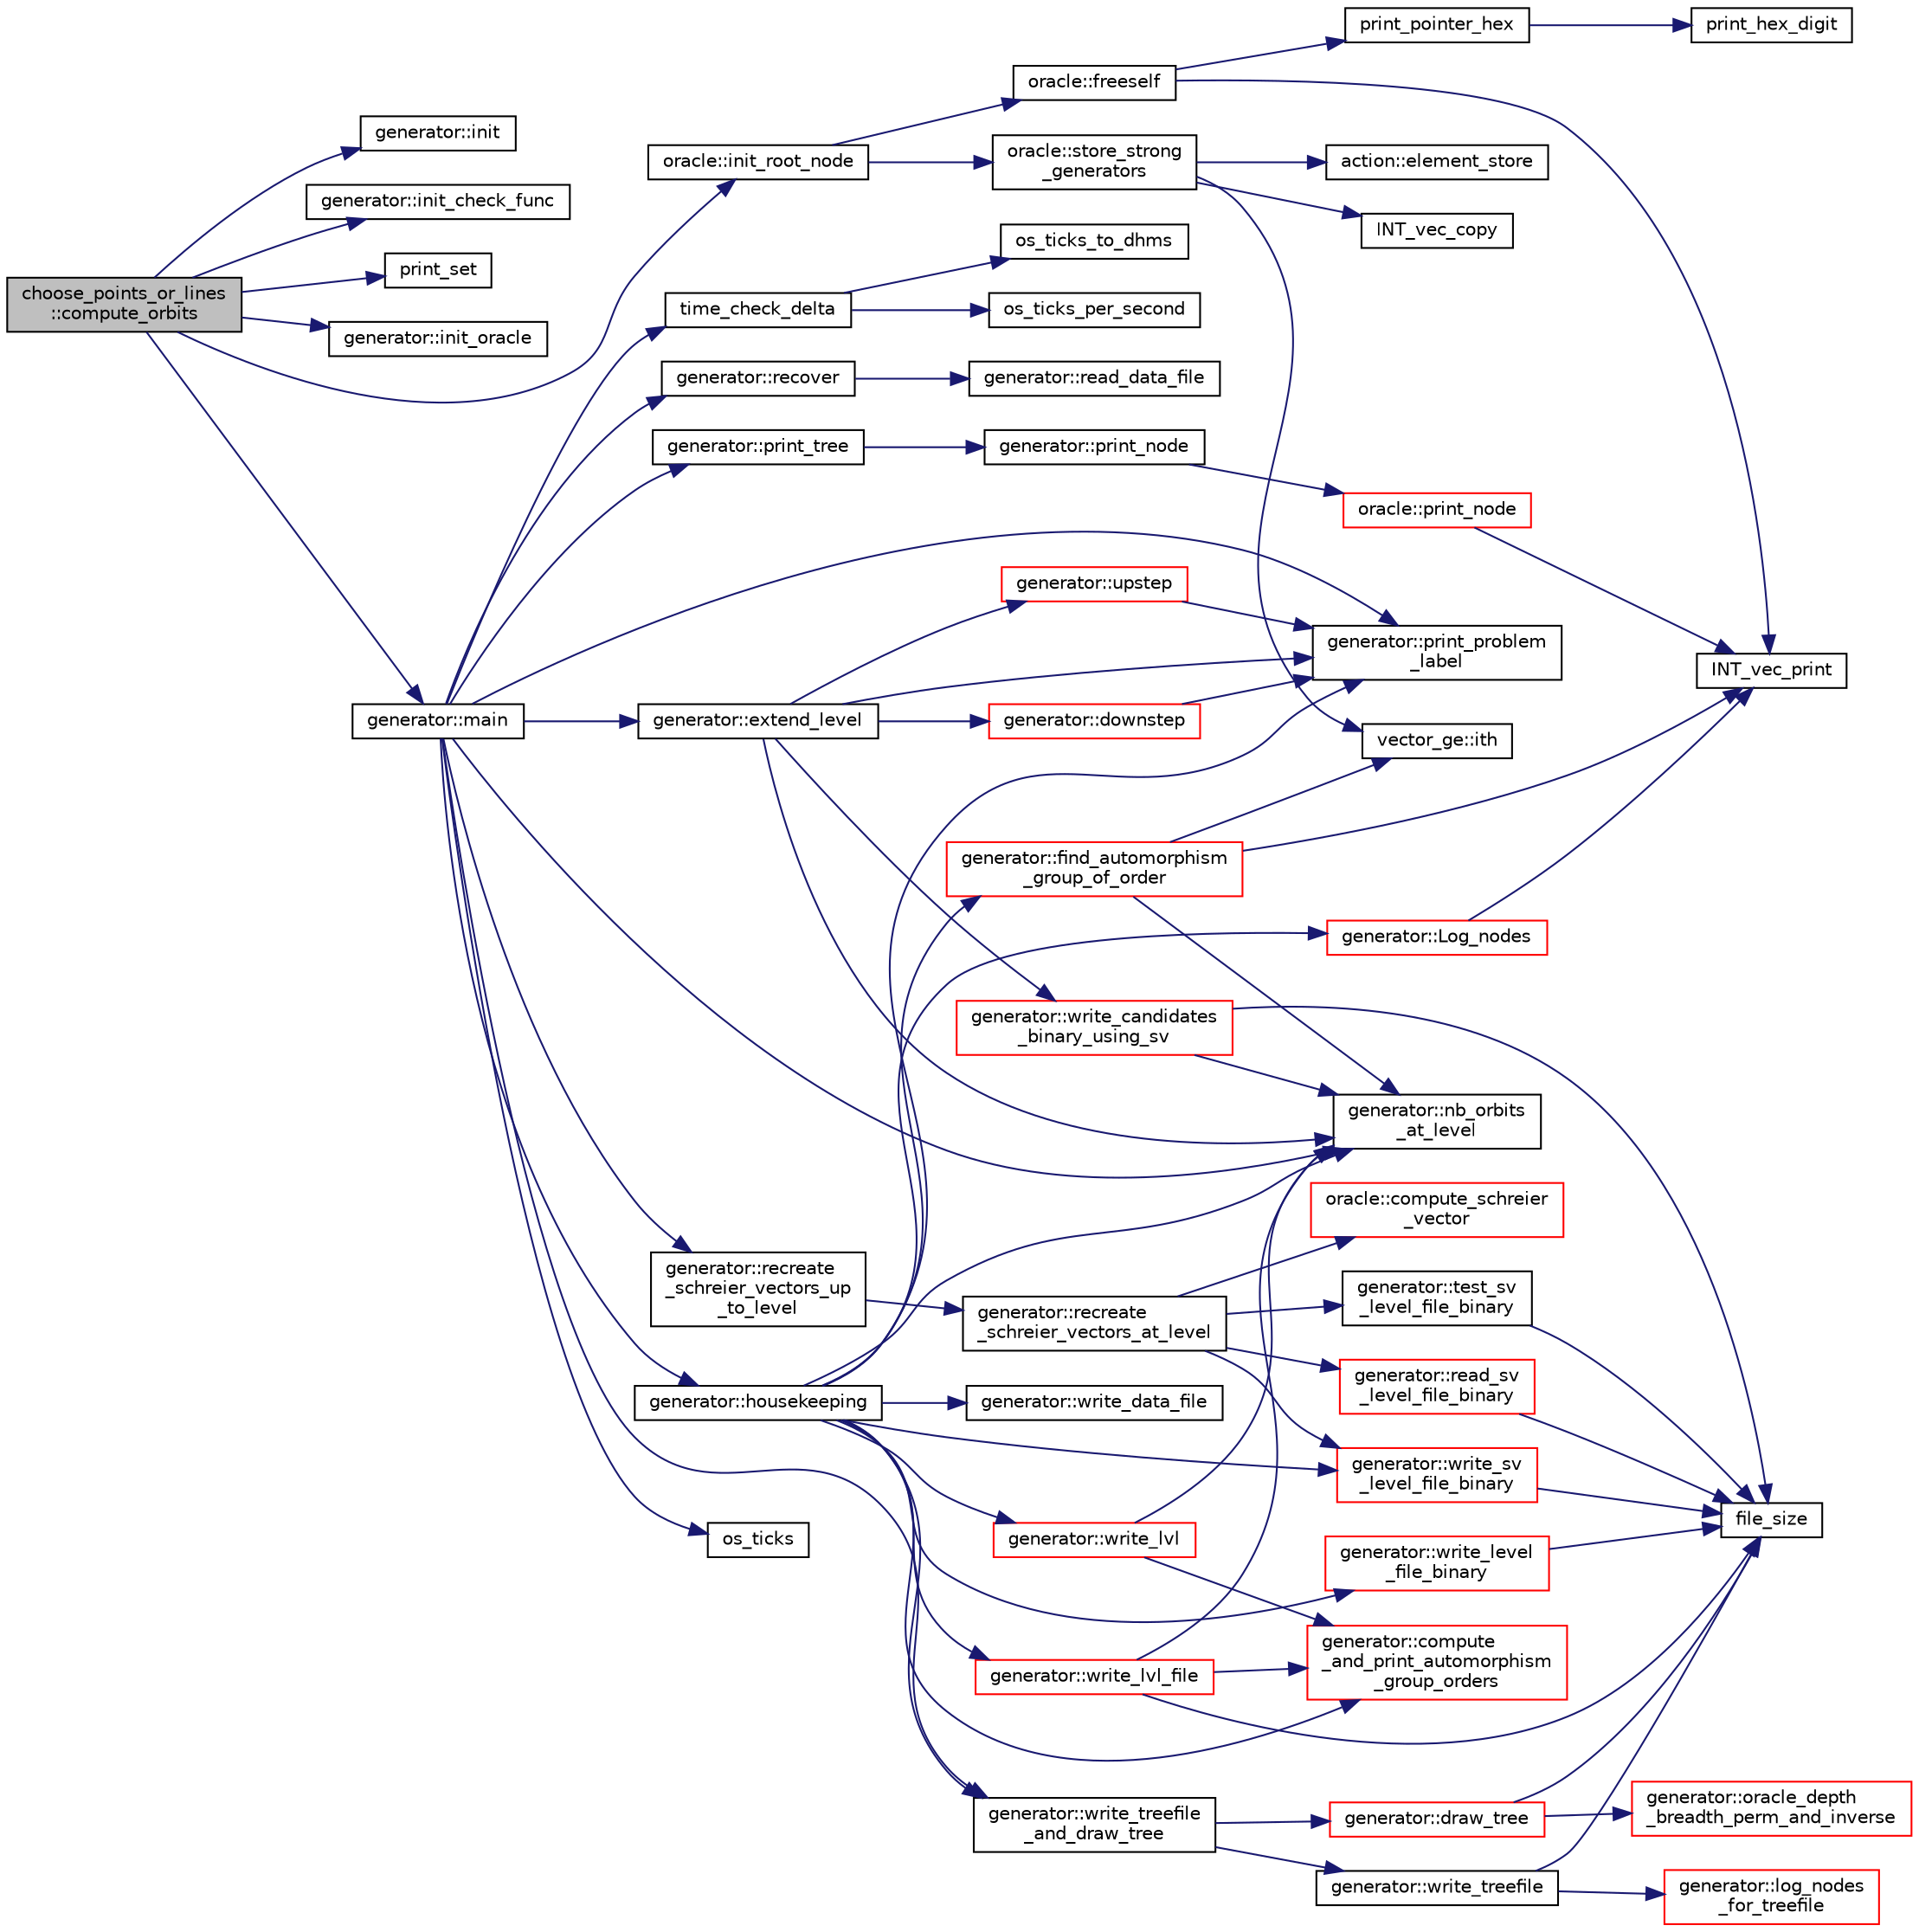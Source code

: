 digraph "choose_points_or_lines::compute_orbits"
{
  edge [fontname="Helvetica",fontsize="10",labelfontname="Helvetica",labelfontsize="10"];
  node [fontname="Helvetica",fontsize="10",shape=record];
  rankdir="LR";
  Node118 [label="choose_points_or_lines\l::compute_orbits",height=0.2,width=0.4,color="black", fillcolor="grey75", style="filled", fontcolor="black"];
  Node118 -> Node119 [color="midnightblue",fontsize="10",style="solid",fontname="Helvetica"];
  Node119 [label="generator::init",height=0.2,width=0.4,color="black", fillcolor="white", style="filled",URL="$d7/d73/classgenerator.html#aeca1559b4172cae921620768bd62df47"];
  Node118 -> Node120 [color="midnightblue",fontsize="10",style="solid",fontname="Helvetica"];
  Node120 [label="generator::init_check_func",height=0.2,width=0.4,color="black", fillcolor="white", style="filled",URL="$d7/d73/classgenerator.html#aed44ec3121281f847612a646968f0894"];
  Node118 -> Node121 [color="midnightblue",fontsize="10",style="solid",fontname="Helvetica"];
  Node121 [label="print_set",height=0.2,width=0.4,color="black", fillcolor="white", style="filled",URL="$d0/dd1/blt_8h.html#a8c1a5fc71aea7ff31d181f0103196a24"];
  Node118 -> Node122 [color="midnightblue",fontsize="10",style="solid",fontname="Helvetica"];
  Node122 [label="generator::init_oracle",height=0.2,width=0.4,color="black", fillcolor="white", style="filled",URL="$d7/d73/classgenerator.html#aab9339b27020b22ae9655d4413a88e40"];
  Node118 -> Node123 [color="midnightblue",fontsize="10",style="solid",fontname="Helvetica"];
  Node123 [label="oracle::init_root_node",height=0.2,width=0.4,color="black", fillcolor="white", style="filled",URL="$d7/da7/classoracle.html#a39267b7776b0cc2d93cda40fce9813a2"];
  Node123 -> Node124 [color="midnightblue",fontsize="10",style="solid",fontname="Helvetica"];
  Node124 [label="oracle::freeself",height=0.2,width=0.4,color="black", fillcolor="white", style="filled",URL="$d7/da7/classoracle.html#a809f2f45c76a4289aca3d22d05fcacc1"];
  Node124 -> Node125 [color="midnightblue",fontsize="10",style="solid",fontname="Helvetica"];
  Node125 [label="INT_vec_print",height=0.2,width=0.4,color="black", fillcolor="white", style="filled",URL="$df/dbf/sajeeb_8_c.html#a79a5901af0b47dd0d694109543c027fe"];
  Node124 -> Node126 [color="midnightblue",fontsize="10",style="solid",fontname="Helvetica"];
  Node126 [label="print_pointer_hex",height=0.2,width=0.4,color="black", fillcolor="white", style="filled",URL="$d5/db4/io__and__os_8h.html#a32add94de62a1d910cc0fc35ed90ab48"];
  Node126 -> Node127 [color="midnightblue",fontsize="10",style="solid",fontname="Helvetica"];
  Node127 [label="print_hex_digit",height=0.2,width=0.4,color="black", fillcolor="white", style="filled",URL="$d4/d74/util_8_c.html#a36c64a828eefed0a0cfdd6186ec92c31"];
  Node123 -> Node128 [color="midnightblue",fontsize="10",style="solid",fontname="Helvetica"];
  Node128 [label="oracle::store_strong\l_generators",height=0.2,width=0.4,color="black", fillcolor="white", style="filled",URL="$d7/da7/classoracle.html#a905d0cad4b33515e581039ed8902b3be"];
  Node128 -> Node129 [color="midnightblue",fontsize="10",style="solid",fontname="Helvetica"];
  Node129 [label="action::element_store",height=0.2,width=0.4,color="black", fillcolor="white", style="filled",URL="$d2/d86/classaction.html#ab969a7009cc85c12f988a18a06b5db64"];
  Node128 -> Node130 [color="midnightblue",fontsize="10",style="solid",fontname="Helvetica"];
  Node130 [label="vector_ge::ith",height=0.2,width=0.4,color="black", fillcolor="white", style="filled",URL="$d4/d6e/classvector__ge.html#a1ff002e8b746a9beb119d57dcd4a15ff"];
  Node128 -> Node131 [color="midnightblue",fontsize="10",style="solid",fontname="Helvetica"];
  Node131 [label="INT_vec_copy",height=0.2,width=0.4,color="black", fillcolor="white", style="filled",URL="$df/dbf/sajeeb_8_c.html#ac2d875e27e009af6ec04d17254d11075"];
  Node118 -> Node132 [color="midnightblue",fontsize="10",style="solid",fontname="Helvetica"];
  Node132 [label="generator::main",height=0.2,width=0.4,color="black", fillcolor="white", style="filled",URL="$d7/d73/classgenerator.html#a01abff8e9f231bf0d82e2e8e0061f242"];
  Node132 -> Node133 [color="midnightblue",fontsize="10",style="solid",fontname="Helvetica"];
  Node133 [label="generator::print_problem\l_label",height=0.2,width=0.4,color="black", fillcolor="white", style="filled",URL="$d7/d73/classgenerator.html#a06d3c064ba84ebe8db3537e6273f16c3"];
  Node132 -> Node134 [color="midnightblue",fontsize="10",style="solid",fontname="Helvetica"];
  Node134 [label="os_ticks",height=0.2,width=0.4,color="black", fillcolor="white", style="filled",URL="$d5/db4/io__and__os_8h.html#a3da6d2b09e35d569adb7101dffcb5224"];
  Node132 -> Node135 [color="midnightblue",fontsize="10",style="solid",fontname="Helvetica"];
  Node135 [label="time_check_delta",height=0.2,width=0.4,color="black", fillcolor="white", style="filled",URL="$d9/d60/discreta_8h.html#a89a8565e34c7dcbb97180cd6af7454a1"];
  Node135 -> Node136 [color="midnightblue",fontsize="10",style="solid",fontname="Helvetica"];
  Node136 [label="os_ticks_per_second",height=0.2,width=0.4,color="black", fillcolor="white", style="filled",URL="$d5/db4/io__and__os_8h.html#a1b35e7a094dfde9db39ae352c9c17042"];
  Node135 -> Node137 [color="midnightblue",fontsize="10",style="solid",fontname="Helvetica"];
  Node137 [label="os_ticks_to_dhms",height=0.2,width=0.4,color="black", fillcolor="white", style="filled",URL="$d5/db4/io__and__os_8h.html#a0d715587fd9b8ab4e2bc822a2be313ba"];
  Node132 -> Node138 [color="midnightblue",fontsize="10",style="solid",fontname="Helvetica"];
  Node138 [label="generator::recover",height=0.2,width=0.4,color="black", fillcolor="white", style="filled",URL="$d7/d73/classgenerator.html#a96b65270be862c206d5af97c1dde9c17"];
  Node138 -> Node139 [color="midnightblue",fontsize="10",style="solid",fontname="Helvetica"];
  Node139 [label="generator::read_data_file",height=0.2,width=0.4,color="black", fillcolor="white", style="filled",URL="$d7/d73/classgenerator.html#a6109d5e04d03f3cb8263ddfa1d8f78b2"];
  Node132 -> Node140 [color="midnightblue",fontsize="10",style="solid",fontname="Helvetica"];
  Node140 [label="generator::recreate\l_schreier_vectors_up\l_to_level",height=0.2,width=0.4,color="black", fillcolor="white", style="filled",URL="$d7/d73/classgenerator.html#a2ca7599e91bb012d41153aec95f081f7"];
  Node140 -> Node141 [color="midnightblue",fontsize="10",style="solid",fontname="Helvetica"];
  Node141 [label="generator::recreate\l_schreier_vectors_at_level",height=0.2,width=0.4,color="black", fillcolor="white", style="filled",URL="$d7/d73/classgenerator.html#a7d190e196e7c9721c4135f40f01d922f"];
  Node141 -> Node142 [color="midnightblue",fontsize="10",style="solid",fontname="Helvetica"];
  Node142 [label="generator::test_sv\l_level_file_binary",height=0.2,width=0.4,color="black", fillcolor="white", style="filled",URL="$d7/d73/classgenerator.html#a626488ba73670d1e4f163618f340a94f"];
  Node142 -> Node143 [color="midnightblue",fontsize="10",style="solid",fontname="Helvetica"];
  Node143 [label="file_size",height=0.2,width=0.4,color="black", fillcolor="white", style="filled",URL="$df/dbf/sajeeb_8_c.html#a5c37cf5785204b6e9adf647dc14d0e50"];
  Node141 -> Node144 [color="midnightblue",fontsize="10",style="solid",fontname="Helvetica"];
  Node144 [label="generator::read_sv\l_level_file_binary",height=0.2,width=0.4,color="red", fillcolor="white", style="filled",URL="$d7/d73/classgenerator.html#a8c1bb7a84af4d06942b7f94409d15f06"];
  Node144 -> Node143 [color="midnightblue",fontsize="10",style="solid",fontname="Helvetica"];
  Node141 -> Node153 [color="midnightblue",fontsize="10",style="solid",fontname="Helvetica"];
  Node153 [label="oracle::compute_schreier\l_vector",height=0.2,width=0.4,color="red", fillcolor="white", style="filled",URL="$d7/da7/classoracle.html#a1ba7d398b51ed70f89b5ea54adb7b089"];
  Node141 -> Node679 [color="midnightblue",fontsize="10",style="solid",fontname="Helvetica"];
  Node679 [label="generator::write_sv\l_level_file_binary",height=0.2,width=0.4,color="red", fillcolor="white", style="filled",URL="$d7/d73/classgenerator.html#ae182254fd2172f14e69dabfd3c63ccdf"];
  Node679 -> Node143 [color="midnightblue",fontsize="10",style="solid",fontname="Helvetica"];
  Node132 -> Node683 [color="midnightblue",fontsize="10",style="solid",fontname="Helvetica"];
  Node683 [label="generator::print_tree",height=0.2,width=0.4,color="black", fillcolor="white", style="filled",URL="$d7/d73/classgenerator.html#a4d50a3584d53209baf2bf7d7b9ba31f8"];
  Node683 -> Node684 [color="midnightblue",fontsize="10",style="solid",fontname="Helvetica"];
  Node684 [label="generator::print_node",height=0.2,width=0.4,color="black", fillcolor="white", style="filled",URL="$d7/d73/classgenerator.html#a1e3711f29fa53013750b2009e549ba49"];
  Node684 -> Node685 [color="midnightblue",fontsize="10",style="solid",fontname="Helvetica"];
  Node685 [label="oracle::print_node",height=0.2,width=0.4,color="red", fillcolor="white", style="filled",URL="$d7/da7/classoracle.html#a8df91a7021b0e44a5c535515aa9c2062"];
  Node685 -> Node125 [color="midnightblue",fontsize="10",style="solid",fontname="Helvetica"];
  Node132 -> Node697 [color="midnightblue",fontsize="10",style="solid",fontname="Helvetica"];
  Node697 [label="generator::write_treefile\l_and_draw_tree",height=0.2,width=0.4,color="black", fillcolor="white", style="filled",URL="$d7/d73/classgenerator.html#a70c78f45dba413014287e8cde2f7d6b5"];
  Node697 -> Node698 [color="midnightblue",fontsize="10",style="solid",fontname="Helvetica"];
  Node698 [label="generator::write_treefile",height=0.2,width=0.4,color="black", fillcolor="white", style="filled",URL="$d7/d73/classgenerator.html#a5c684cbe4faa75f676549200c475f5c3"];
  Node698 -> Node699 [color="midnightblue",fontsize="10",style="solid",fontname="Helvetica"];
  Node699 [label="generator::log_nodes\l_for_treefile",height=0.2,width=0.4,color="red", fillcolor="white", style="filled",URL="$d7/d73/classgenerator.html#af759fd46cd675616d4816dddf6cdcab6"];
  Node698 -> Node143 [color="midnightblue",fontsize="10",style="solid",fontname="Helvetica"];
  Node697 -> Node726 [color="midnightblue",fontsize="10",style="solid",fontname="Helvetica"];
  Node726 [label="generator::draw_tree",height=0.2,width=0.4,color="red", fillcolor="white", style="filled",URL="$d7/d73/classgenerator.html#ae3d68e3de8f4a5decdaef2d8008cd4a6"];
  Node726 -> Node143 [color="midnightblue",fontsize="10",style="solid",fontname="Helvetica"];
  Node726 -> Node727 [color="midnightblue",fontsize="10",style="solid",fontname="Helvetica"];
  Node727 [label="generator::oracle_depth\l_breadth_perm_and_inverse",height=0.2,width=0.4,color="red", fillcolor="white", style="filled",URL="$d7/d73/classgenerator.html#a74c9122858a1938da934cf16d41b37d8"];
  Node132 -> Node794 [color="midnightblue",fontsize="10",style="solid",fontname="Helvetica"];
  Node794 [label="generator::extend_level",height=0.2,width=0.4,color="black", fillcolor="white", style="filled",URL="$d7/d73/classgenerator.html#a91b84d80ccec0cd2136bc221c30e0f8e"];
  Node794 -> Node133 [color="midnightblue",fontsize="10",style="solid",fontname="Helvetica"];
  Node794 -> Node146 [color="midnightblue",fontsize="10",style="solid",fontname="Helvetica"];
  Node146 [label="generator::nb_orbits\l_at_level",height=0.2,width=0.4,color="black", fillcolor="white", style="filled",URL="$d7/d73/classgenerator.html#a020f3d8378448310d044a4a24fadf301"];
  Node794 -> Node795 [color="midnightblue",fontsize="10",style="solid",fontname="Helvetica"];
  Node795 [label="generator::downstep",height=0.2,width=0.4,color="red", fillcolor="white", style="filled",URL="$d7/d73/classgenerator.html#ad90bc284af0b5f5beae960a0bd7a5b43"];
  Node795 -> Node133 [color="midnightblue",fontsize="10",style="solid",fontname="Helvetica"];
  Node794 -> Node853 [color="midnightblue",fontsize="10",style="solid",fontname="Helvetica"];
  Node853 [label="generator::write_candidates\l_binary_using_sv",height=0.2,width=0.4,color="red", fillcolor="white", style="filled",URL="$d7/d73/classgenerator.html#aef2d3e1048ee00437c56b95685aaff88"];
  Node853 -> Node146 [color="midnightblue",fontsize="10",style="solid",fontname="Helvetica"];
  Node853 -> Node143 [color="midnightblue",fontsize="10",style="solid",fontname="Helvetica"];
  Node794 -> Node854 [color="midnightblue",fontsize="10",style="solid",fontname="Helvetica"];
  Node854 [label="generator::upstep",height=0.2,width=0.4,color="red", fillcolor="white", style="filled",URL="$d7/d73/classgenerator.html#ae0f2cebdabc821837f633656d7b0fdfe"];
  Node854 -> Node133 [color="midnightblue",fontsize="10",style="solid",fontname="Helvetica"];
  Node132 -> Node948 [color="midnightblue",fontsize="10",style="solid",fontname="Helvetica"];
  Node948 [label="generator::housekeeping",height=0.2,width=0.4,color="black", fillcolor="white", style="filled",URL="$d7/d73/classgenerator.html#aaf2bd92e8f74eb9fbc3244a6dde6f78c"];
  Node948 -> Node146 [color="midnightblue",fontsize="10",style="solid",fontname="Helvetica"];
  Node948 -> Node133 [color="midnightblue",fontsize="10",style="solid",fontname="Helvetica"];
  Node948 -> Node949 [color="midnightblue",fontsize="10",style="solid",fontname="Helvetica"];
  Node949 [label="generator::compute\l_and_print_automorphism\l_group_orders",height=0.2,width=0.4,color="red", fillcolor="white", style="filled",URL="$d7/d73/classgenerator.html#a97568500aaf76ce2d931cef80a25ee57"];
  Node948 -> Node954 [color="midnightblue",fontsize="10",style="solid",fontname="Helvetica"];
  Node954 [label="generator::find_automorphism\l_group_of_order",height=0.2,width=0.4,color="red", fillcolor="white", style="filled",URL="$d7/d73/classgenerator.html#a0e1112dc17485a838afe04b4d011a0df"];
  Node954 -> Node146 [color="midnightblue",fontsize="10",style="solid",fontname="Helvetica"];
  Node954 -> Node125 [color="midnightblue",fontsize="10",style="solid",fontname="Helvetica"];
  Node954 -> Node130 [color="midnightblue",fontsize="10",style="solid",fontname="Helvetica"];
  Node948 -> Node959 [color="midnightblue",fontsize="10",style="solid",fontname="Helvetica"];
  Node959 [label="generator::write_lvl",height=0.2,width=0.4,color="red", fillcolor="white", style="filled",URL="$d7/d73/classgenerator.html#a4427cbf38ba677033cea15f1ca62cce0"];
  Node959 -> Node146 [color="midnightblue",fontsize="10",style="solid",fontname="Helvetica"];
  Node959 -> Node949 [color="midnightblue",fontsize="10",style="solid",fontname="Helvetica"];
  Node948 -> Node960 [color="midnightblue",fontsize="10",style="solid",fontname="Helvetica"];
  Node960 [label="generator::write_level\l_file_binary",height=0.2,width=0.4,color="red", fillcolor="white", style="filled",URL="$d7/d73/classgenerator.html#a68629f7faf4c4931f397761f1fdb1463"];
  Node960 -> Node143 [color="midnightblue",fontsize="10",style="solid",fontname="Helvetica"];
  Node948 -> Node679 [color="midnightblue",fontsize="10",style="solid",fontname="Helvetica"];
  Node948 -> Node963 [color="midnightblue",fontsize="10",style="solid",fontname="Helvetica"];
  Node963 [label="generator::write_lvl_file",height=0.2,width=0.4,color="red", fillcolor="white", style="filled",URL="$d7/d73/classgenerator.html#a3d343cf5a5831b03d1bda3d89b1dd935"];
  Node963 -> Node146 [color="midnightblue",fontsize="10",style="solid",fontname="Helvetica"];
  Node963 -> Node949 [color="midnightblue",fontsize="10",style="solid",fontname="Helvetica"];
  Node963 -> Node143 [color="midnightblue",fontsize="10",style="solid",fontname="Helvetica"];
  Node948 -> Node964 [color="midnightblue",fontsize="10",style="solid",fontname="Helvetica"];
  Node964 [label="generator::write_data_file",height=0.2,width=0.4,color="black", fillcolor="white", style="filled",URL="$d7/d73/classgenerator.html#aa25b0081c8700b91500fd47e0424f4cb"];
  Node948 -> Node965 [color="midnightblue",fontsize="10",style="solid",fontname="Helvetica"];
  Node965 [label="generator::Log_nodes",height=0.2,width=0.4,color="red", fillcolor="white", style="filled",URL="$d7/d73/classgenerator.html#ae9af20d24cee32bf11fe6cb9f9d8cfdf"];
  Node965 -> Node125 [color="midnightblue",fontsize="10",style="solid",fontname="Helvetica"];
  Node948 -> Node697 [color="midnightblue",fontsize="10",style="solid",fontname="Helvetica"];
  Node132 -> Node146 [color="midnightblue",fontsize="10",style="solid",fontname="Helvetica"];
}
